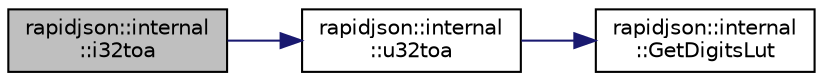 digraph "rapidjson::internal::i32toa"
{
 // INTERACTIVE_SVG=YES
 // LATEX_PDF_SIZE
  edge [fontname="Helvetica",fontsize="10",labelfontname="Helvetica",labelfontsize="10"];
  node [fontname="Helvetica",fontsize="10",shape=record];
  rankdir="LR";
  Node106 [label="rapidjson::internal\l::i32toa",height=0.2,width=0.4,color="black", fillcolor="grey75", style="filled", fontcolor="black",tooltip=" "];
  Node106 -> Node107 [color="midnightblue",fontsize="10",style="solid",fontname="Helvetica"];
  Node107 [label="rapidjson::internal\l::u32toa",height=0.2,width=0.4,color="black", fillcolor="white", style="filled",URL="$namespacerapidjson_1_1internal.html#ad5e42102d2ac70a691b3fdfdd2238e70",tooltip=" "];
  Node107 -> Node108 [color="midnightblue",fontsize="10",style="solid",fontname="Helvetica"];
  Node108 [label="rapidjson::internal\l::GetDigitsLut",height=0.2,width=0.4,color="black", fillcolor="white", style="filled",URL="$namespacerapidjson_1_1internal.html#a2220f7bb22e11be3bc6f20291659c545",tooltip=" "];
}
